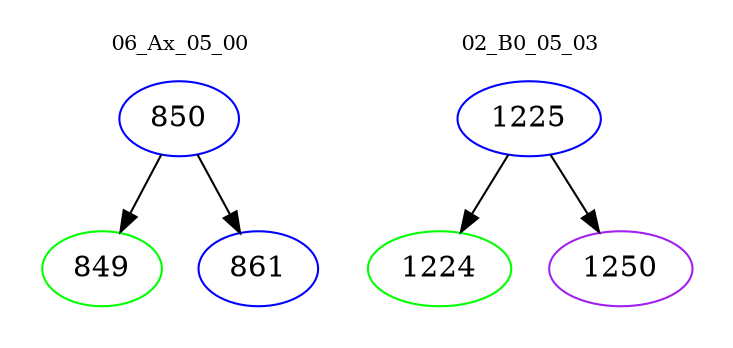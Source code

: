 digraph{
subgraph cluster_0 {
color = white
label = "06_Ax_05_00";
fontsize=10;
T0_850 [label="850", color="blue"]
T0_850 -> T0_849 [color="black"]
T0_849 [label="849", color="green"]
T0_850 -> T0_861 [color="black"]
T0_861 [label="861", color="blue"]
}
subgraph cluster_1 {
color = white
label = "02_B0_05_03";
fontsize=10;
T1_1225 [label="1225", color="blue"]
T1_1225 -> T1_1224 [color="black"]
T1_1224 [label="1224", color="green"]
T1_1225 -> T1_1250 [color="black"]
T1_1250 [label="1250", color="purple"]
}
}
